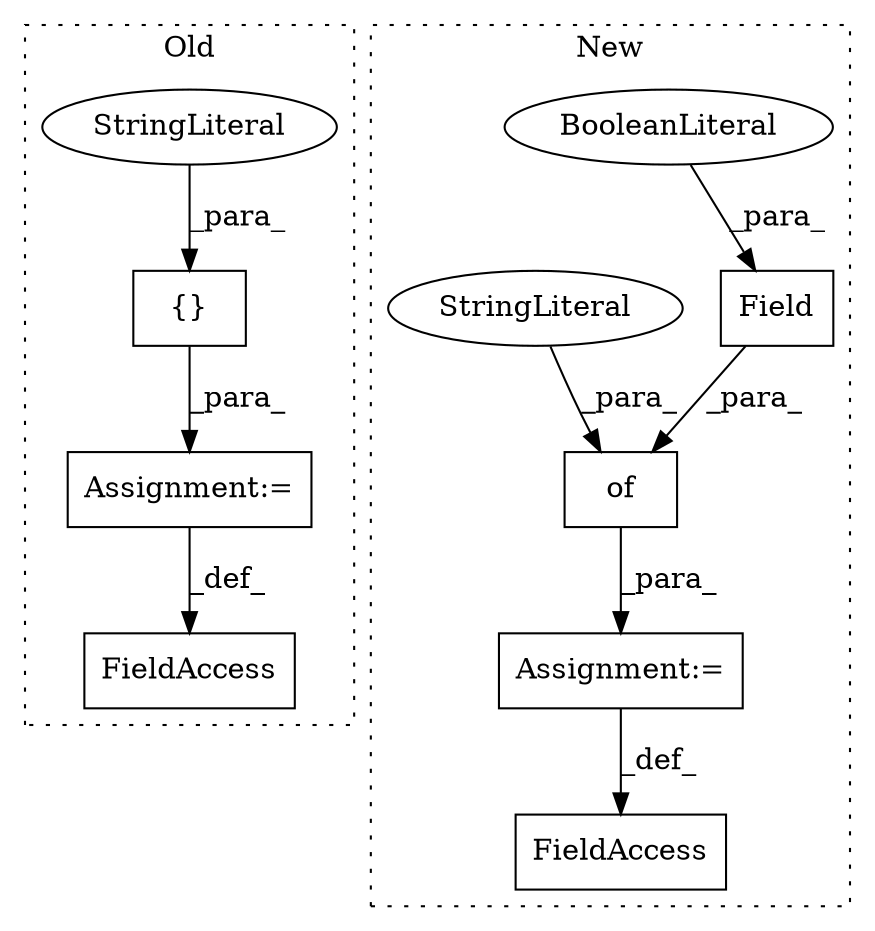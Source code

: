 digraph G {
subgraph cluster0 {
1 [label="{}" a="4" s="1439,1538" l="1,1" shape="box"];
3 [label="StringLiteral" a="45" s="1507" l="11" shape="ellipse"];
4 [label="FieldAccess" a="22" s="1417" l="9" shape="box"];
9 [label="Assignment:=" a="7" s="1426" l="1" shape="box"];
label = "Old";
style="dotted";
}
subgraph cluster1 {
2 [label="Field" a="32" s="1647,1667" l="6,1" shape="box"];
5 [label="FieldAccess" a="22" s="1469" l="10" shape="box"];
6 [label="of" a="32" s="1484,1744" l="3,1" shape="box"];
7 [label="BooleanLiteral" a="9" s="1653" l="4" shape="ellipse"];
8 [label="Assignment:=" a="7" s="1479" l="1" shape="box"];
10 [label="StringLiteral" a="45" s="1524" l="14" shape="ellipse"];
label = "New";
style="dotted";
}
1 -> 9 [label="_para_"];
2 -> 6 [label="_para_"];
3 -> 1 [label="_para_"];
6 -> 8 [label="_para_"];
7 -> 2 [label="_para_"];
8 -> 5 [label="_def_"];
9 -> 4 [label="_def_"];
10 -> 6 [label="_para_"];
}